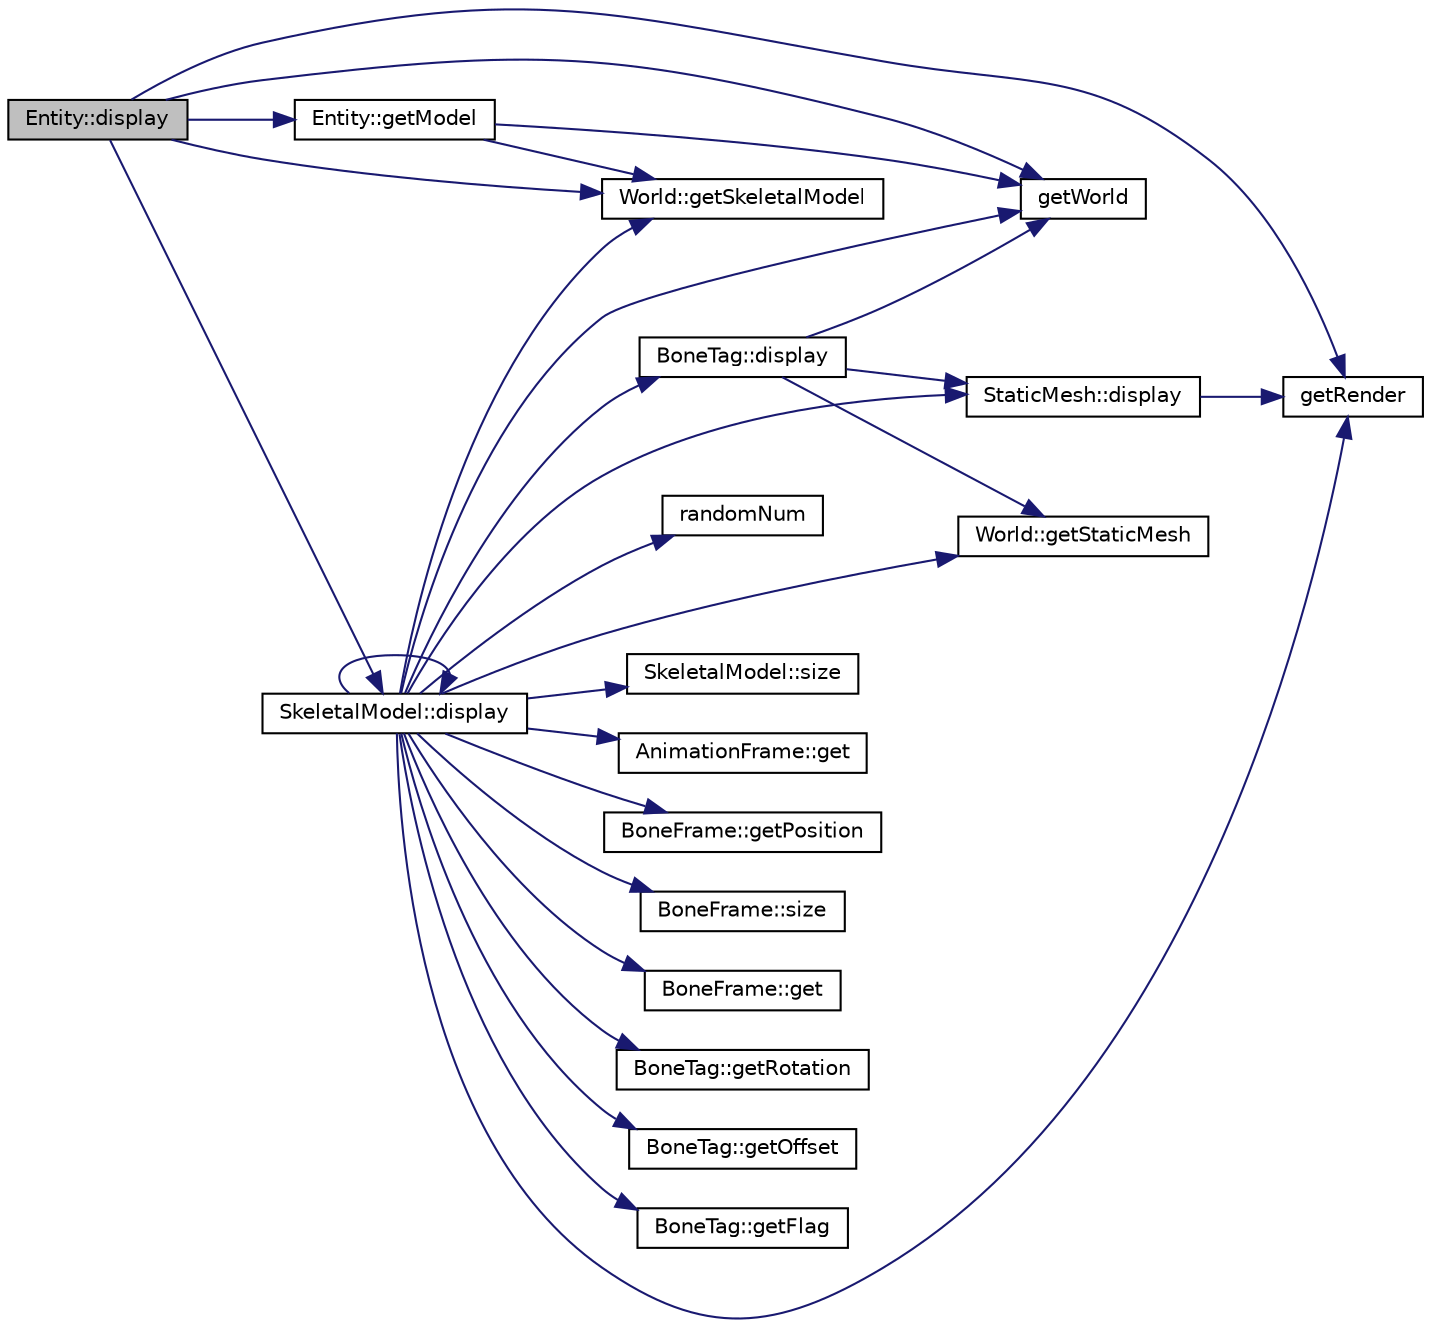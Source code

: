 digraph "Entity::display"
{
 // INTERACTIVE_SVG=YES
  edge [fontname="Helvetica",fontsize="10",labelfontname="Helvetica",labelfontsize="10"];
  node [fontname="Helvetica",fontsize="10",shape=record];
  rankdir="LR";
  Node1 [label="Entity::display",height=0.2,width=0.4,color="black", fillcolor="grey75", style="filled" fontcolor="black"];
  Node1 -> Node2 [color="midnightblue",fontsize="10",style="solid",fontname="Helvetica"];
  Node2 [label="getWorld",height=0.2,width=0.4,color="black", fillcolor="white", style="filled",URL="$_world_8h.html#abea1a794341f4259c16d914064e97528"];
  Node1 -> Node3 [color="midnightblue",fontsize="10",style="solid",fontname="Helvetica"];
  Node3 [label="World::getSkeletalModel",height=0.2,width=0.4,color="black", fillcolor="white", style="filled",URL="$class_world.html#ab060d007b77a8bf4b4cb3e9c0717dcaa"];
  Node1 -> Node4 [color="midnightblue",fontsize="10",style="solid",fontname="Helvetica"];
  Node4 [label="SkeletalModel::display",height=0.2,width=0.4,color="black", fillcolor="white", style="filled",URL="$class_skeletal_model.html#afdccc48ced36ed586aa9e9a6af553afc"];
  Node4 -> Node5 [color="midnightblue",fontsize="10",style="solid",fontname="Helvetica"];
  Node5 [label="SkeletalModel::size",height=0.2,width=0.4,color="black", fillcolor="white", style="filled",URL="$class_skeletal_model.html#a39029f7a5a754fa264411fe08b7a1022"];
  Node4 -> Node6 [color="midnightblue",fontsize="10",style="solid",fontname="Helvetica"];
  Node6 [label="AnimationFrame::get",height=0.2,width=0.4,color="black", fillcolor="white", style="filled",URL="$class_animation_frame.html#a38db882089936bcb50d9e0f57acbb286"];
  Node4 -> Node7 [color="midnightblue",fontsize="10",style="solid",fontname="Helvetica"];
  Node7 [label="BoneFrame::getPosition",height=0.2,width=0.4,color="black", fillcolor="white", style="filled",URL="$class_bone_frame.html#abc593716bad6db9371a053c64cfe7567"];
  Node4 -> Node8 [color="midnightblue",fontsize="10",style="solid",fontname="Helvetica"];
  Node8 [label="BoneFrame::size",height=0.2,width=0.4,color="black", fillcolor="white", style="filled",URL="$class_bone_frame.html#a88120c191ca6e23321c26c16d42a4be3"];
  Node4 -> Node9 [color="midnightblue",fontsize="10",style="solid",fontname="Helvetica"];
  Node9 [label="BoneFrame::get",height=0.2,width=0.4,color="black", fillcolor="white", style="filled",URL="$class_bone_frame.html#a90345b396c3080486d76e1355e38b070"];
  Node4 -> Node10 [color="midnightblue",fontsize="10",style="solid",fontname="Helvetica"];
  Node10 [label="BoneTag::getRotation",height=0.2,width=0.4,color="black", fillcolor="white", style="filled",URL="$class_bone_tag.html#a9f62bbd62d10fb90dd997713c548e6ce"];
  Node4 -> Node11 [color="midnightblue",fontsize="10",style="solid",fontname="Helvetica"];
  Node11 [label="BoneTag::getOffset",height=0.2,width=0.4,color="black", fillcolor="white", style="filled",URL="$class_bone_tag.html#a74a6138826dbbfbf713033c70cd87ef4"];
  Node4 -> Node12 [color="midnightblue",fontsize="10",style="solid",fontname="Helvetica"];
  Node12 [label="BoneTag::getFlag",height=0.2,width=0.4,color="black", fillcolor="white", style="filled",URL="$class_bone_tag.html#aa091631a503a2b05e13874bb2512dbb9"];
  Node4 -> Node13 [color="midnightblue",fontsize="10",style="solid",fontname="Helvetica"];
  Node13 [label="BoneTag::display",height=0.2,width=0.4,color="black", fillcolor="white", style="filled",URL="$class_bone_tag.html#a01c2be3af0e1230e8a23b493cbdb878e"];
  Node13 -> Node2 [color="midnightblue",fontsize="10",style="solid",fontname="Helvetica"];
  Node13 -> Node14 [color="midnightblue",fontsize="10",style="solid",fontname="Helvetica"];
  Node14 [label="World::getStaticMesh",height=0.2,width=0.4,color="black", fillcolor="white", style="filled",URL="$class_world.html#aef26c6a8a023e85dcd256bb71acf4dd7"];
  Node13 -> Node15 [color="midnightblue",fontsize="10",style="solid",fontname="Helvetica"];
  Node15 [label="StaticMesh::display",height=0.2,width=0.4,color="black", fillcolor="white", style="filled",URL="$class_static_mesh.html#ae062ddf1ccf1ad08364c40db4c3720ef"];
  Node15 -> Node16 [color="midnightblue",fontsize="10",style="solid",fontname="Helvetica"];
  Node16 [label="getRender",height=0.2,width=0.4,color="black", fillcolor="white", style="filled",URL="$_render_8h.html#a812cfcbdabb65847ea87dfed9fafc69d"];
  Node4 -> Node16 [color="midnightblue",fontsize="10",style="solid",fontname="Helvetica"];
  Node4 -> Node2 [color="midnightblue",fontsize="10",style="solid",fontname="Helvetica"];
  Node4 -> Node3 [color="midnightblue",fontsize="10",style="solid",fontname="Helvetica"];
  Node4 -> Node4 [color="midnightblue",fontsize="10",style="solid",fontname="Helvetica"];
  Node4 -> Node17 [color="midnightblue",fontsize="10",style="solid",fontname="Helvetica"];
  Node17 [label="randomNum",height=0.2,width=0.4,color="black", fillcolor="white", style="filled",URL="$math_8h.html#abf90d8af199db5ee39679241ea1308ea",tooltip="Calculates a pseudo-random number. "];
  Node4 -> Node14 [color="midnightblue",fontsize="10",style="solid",fontname="Helvetica"];
  Node4 -> Node15 [color="midnightblue",fontsize="10",style="solid",fontname="Helvetica"];
  Node1 -> Node16 [color="midnightblue",fontsize="10",style="solid",fontname="Helvetica"];
  Node1 -> Node18 [color="midnightblue",fontsize="10",style="solid",fontname="Helvetica"];
  Node18 [label="Entity::getModel",height=0.2,width=0.4,color="black", fillcolor="white", style="filled",URL="$class_entity.html#a4f0fb8f41be916d47a789360c127c14a"];
  Node18 -> Node2 [color="midnightblue",fontsize="10",style="solid",fontname="Helvetica"];
  Node18 -> Node3 [color="midnightblue",fontsize="10",style="solid",fontname="Helvetica"];
}
